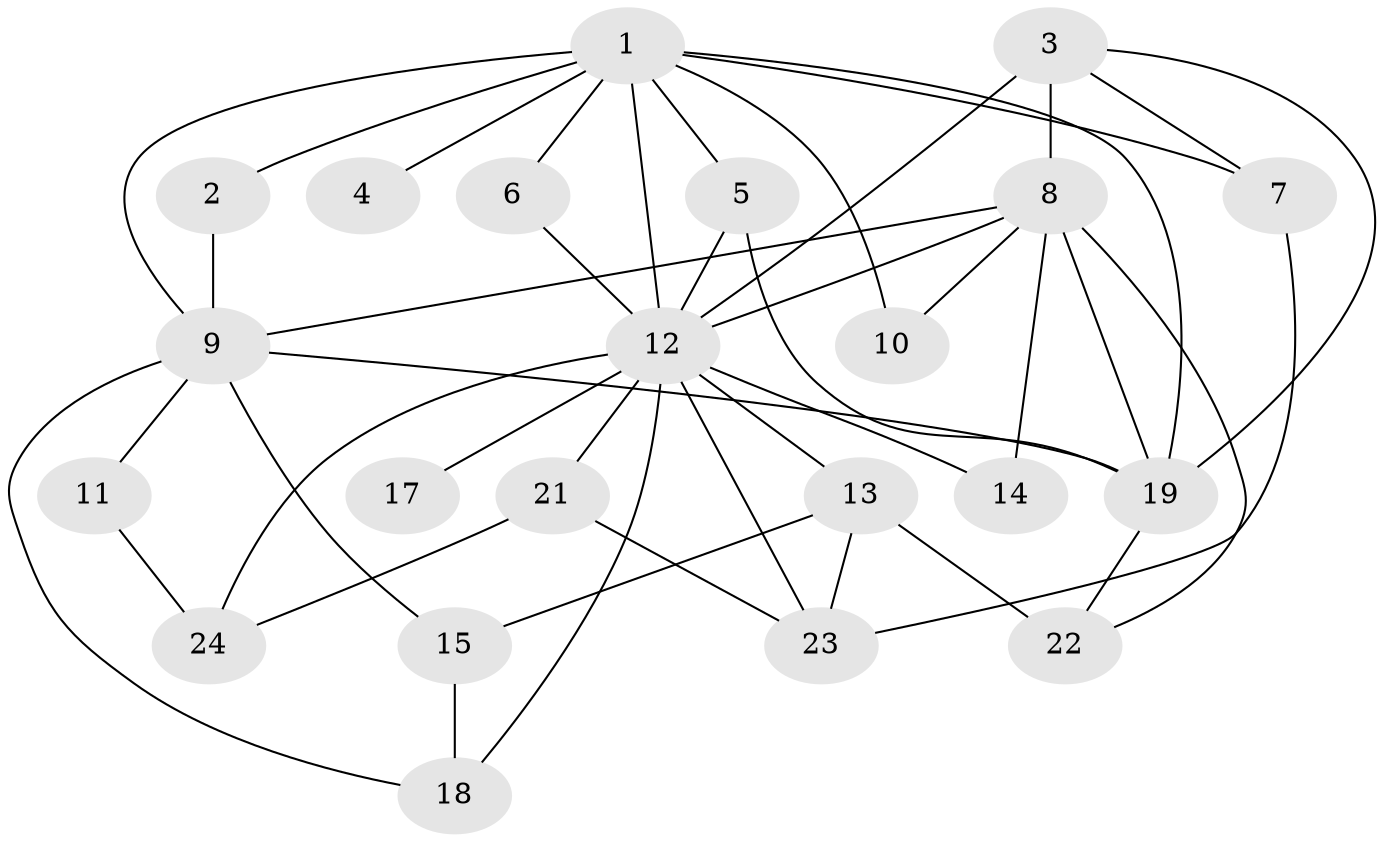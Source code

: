 // original degree distribution, {3: 0.18604651162790697, 1: 0.2558139534883721, 4: 0.18604651162790697, 2: 0.20930232558139536, 6: 0.03488372093023256, 5: 0.08139534883720931, 0: 0.03488372093023256, 7: 0.011627906976744186}
// Generated by graph-tools (version 1.1) at 2025/48/03/04/25 22:48:29]
// undirected, 22 vertices, 43 edges
graph export_dot {
  node [color=gray90,style=filled];
  1;
  2;
  3;
  4;
  5;
  6;
  7;
  8;
  9;
  10;
  11;
  12;
  13;
  14;
  15;
  17;
  18;
  19;
  21;
  22;
  23;
  24;
  1 -- 2 [weight=1.0];
  1 -- 4 [weight=1.0];
  1 -- 5 [weight=1.0];
  1 -- 6 [weight=1.0];
  1 -- 7 [weight=2.0];
  1 -- 9 [weight=2.0];
  1 -- 10 [weight=1.0];
  1 -- 12 [weight=3.0];
  1 -- 19 [weight=2.0];
  2 -- 9 [weight=1.0];
  3 -- 7 [weight=1.0];
  3 -- 8 [weight=1.0];
  3 -- 12 [weight=2.0];
  3 -- 19 [weight=1.0];
  5 -- 12 [weight=2.0];
  5 -- 19 [weight=1.0];
  6 -- 12 [weight=1.0];
  7 -- 23 [weight=1.0];
  8 -- 9 [weight=2.0];
  8 -- 10 [weight=2.0];
  8 -- 12 [weight=1.0];
  8 -- 14 [weight=1.0];
  8 -- 19 [weight=1.0];
  8 -- 22 [weight=1.0];
  9 -- 11 [weight=1.0];
  9 -- 15 [weight=1.0];
  9 -- 18 [weight=1.0];
  9 -- 19 [weight=1.0];
  11 -- 24 [weight=2.0];
  12 -- 13 [weight=1.0];
  12 -- 14 [weight=1.0];
  12 -- 17 [weight=1.0];
  12 -- 18 [weight=1.0];
  12 -- 21 [weight=1.0];
  12 -- 23 [weight=1.0];
  12 -- 24 [weight=2.0];
  13 -- 15 [weight=1.0];
  13 -- 22 [weight=2.0];
  13 -- 23 [weight=1.0];
  15 -- 18 [weight=1.0];
  19 -- 22 [weight=1.0];
  21 -- 23 [weight=1.0];
  21 -- 24 [weight=1.0];
}
